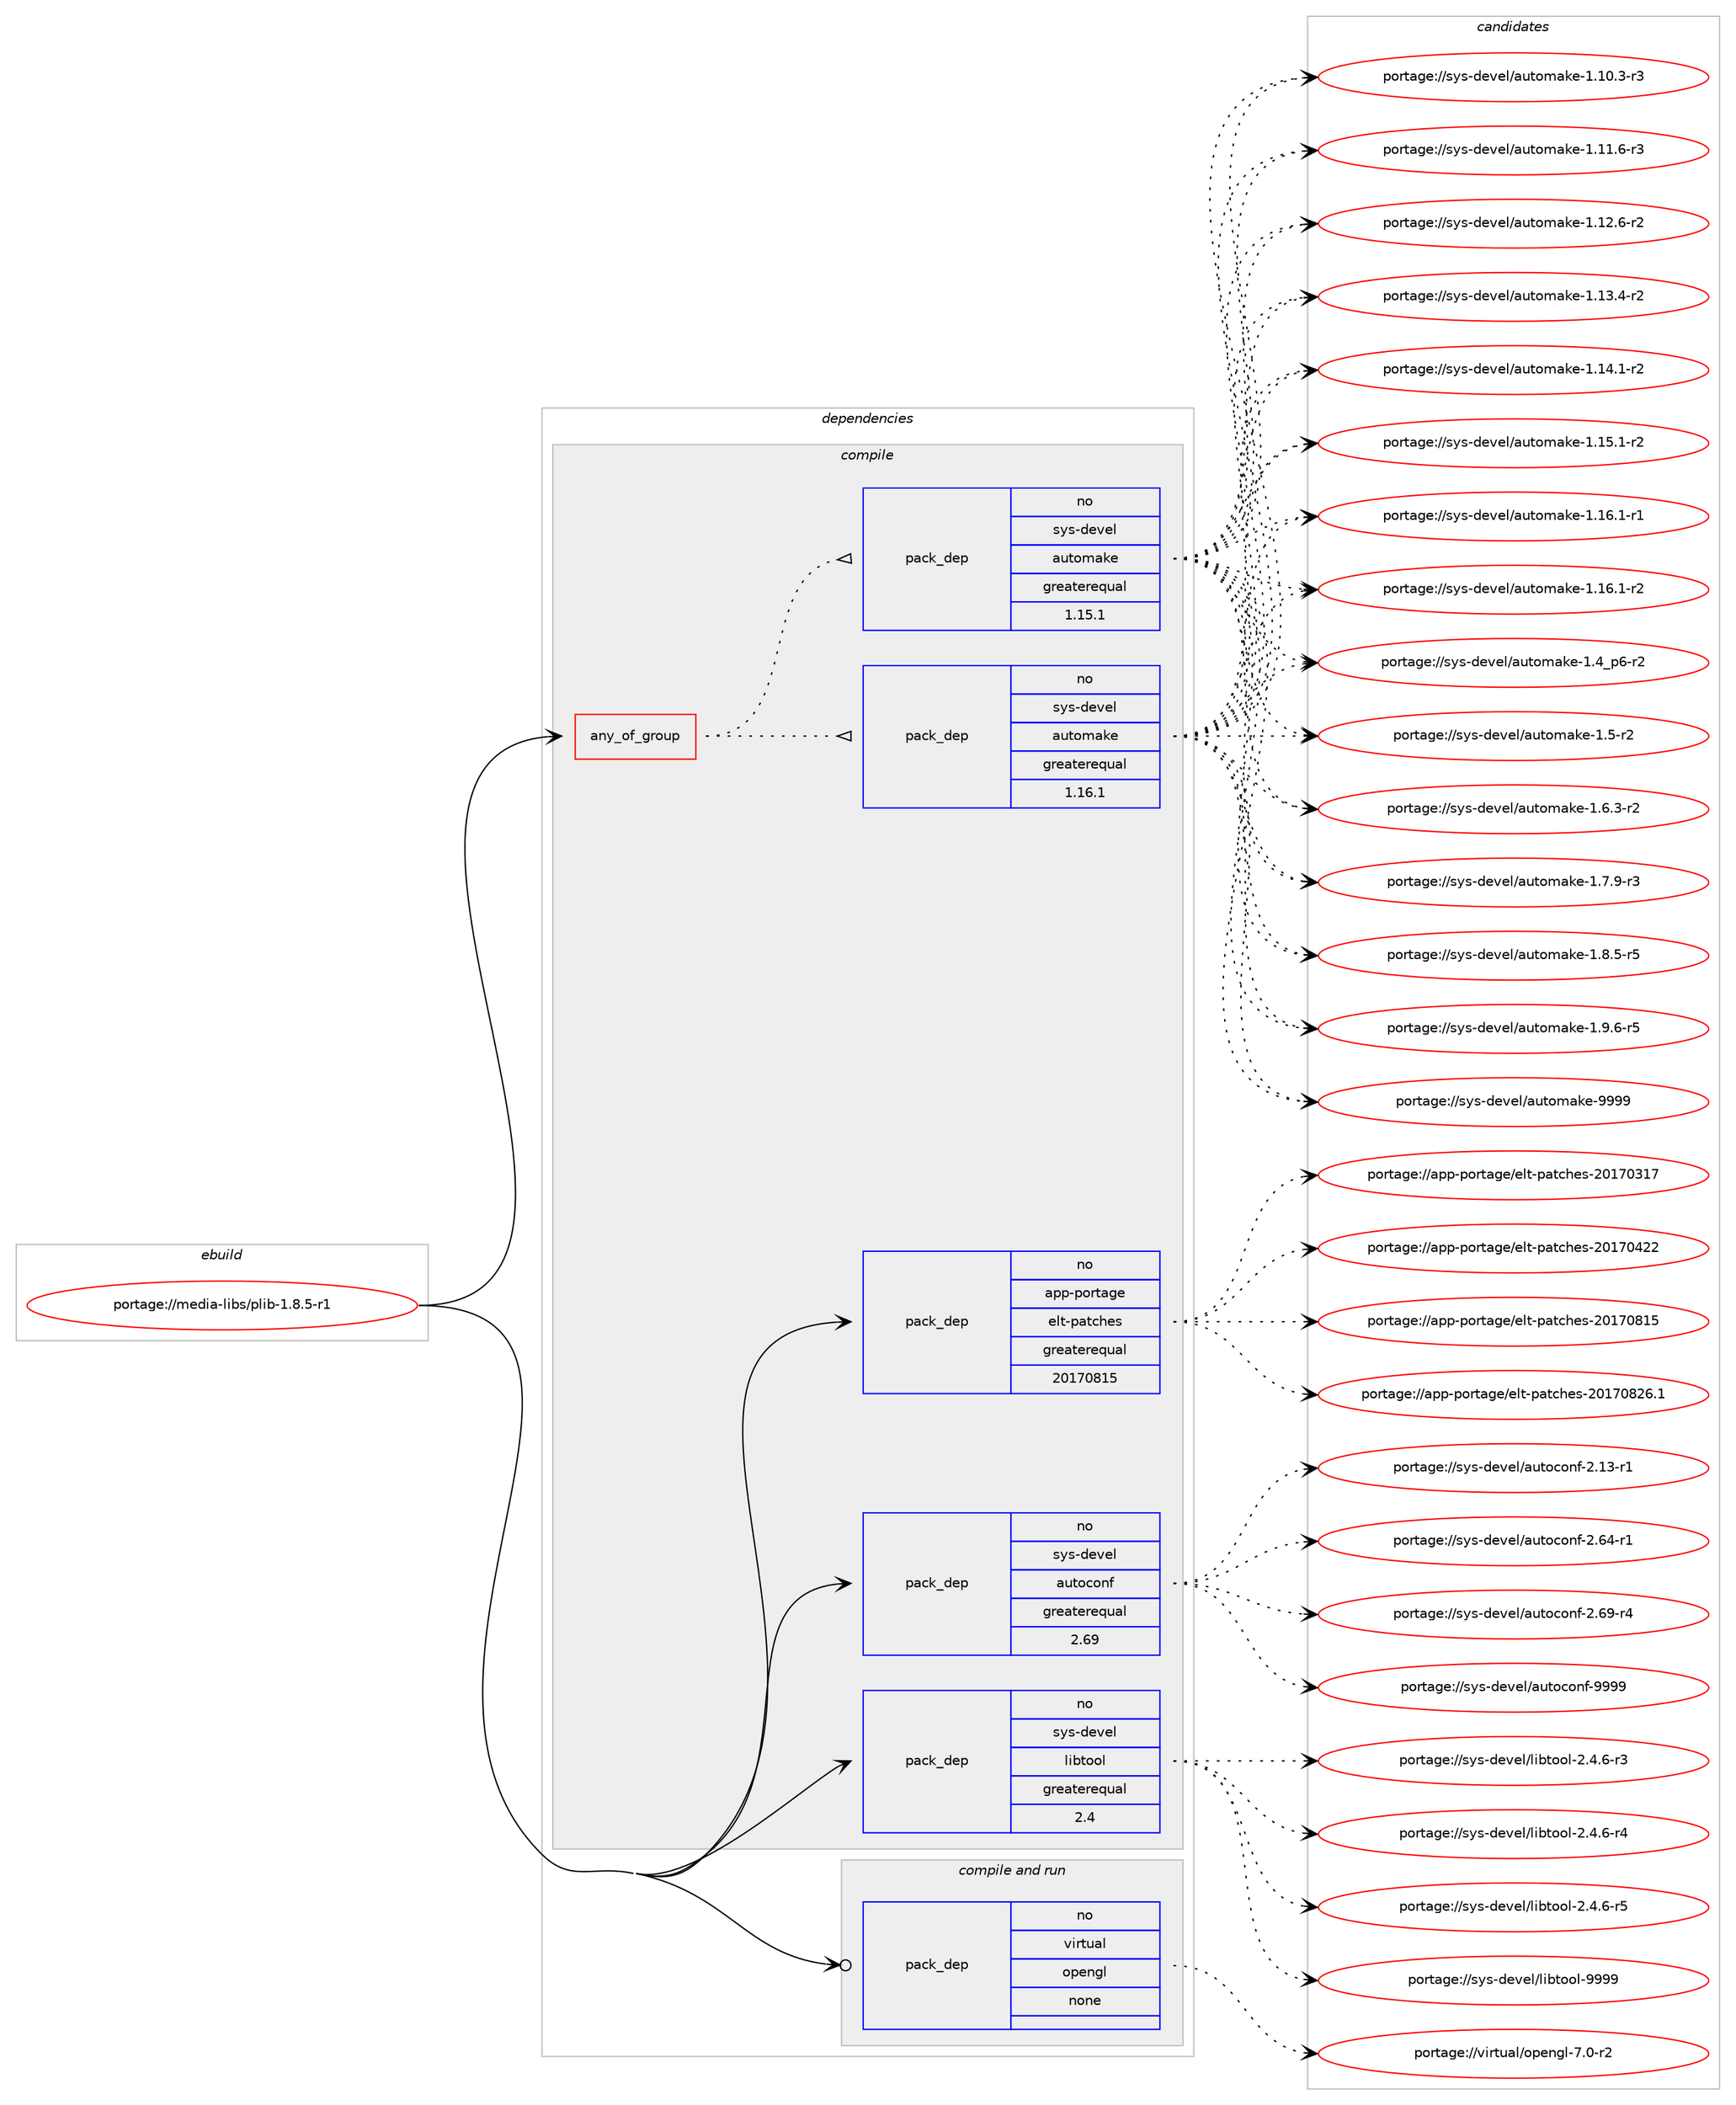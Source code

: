 digraph prolog {

# *************
# Graph options
# *************

newrank=true;
concentrate=true;
compound=true;
graph [rankdir=LR,fontname=Helvetica,fontsize=10,ranksep=1.5];#, ranksep=2.5, nodesep=0.2];
edge  [arrowhead=vee];
node  [fontname=Helvetica,fontsize=10];

# **********
# The ebuild
# **********

subgraph cluster_leftcol {
color=gray;
rank=same;
label=<<i>ebuild</i>>;
id [label="portage://media-libs/plib-1.8.5-r1", color=red, width=4, href="../media-libs/plib-1.8.5-r1.svg"];
}

# ****************
# The dependencies
# ****************

subgraph cluster_midcol {
color=gray;
label=<<i>dependencies</i>>;
subgraph cluster_compile {
fillcolor="#eeeeee";
style=filled;
label=<<i>compile</i>>;
subgraph any5180 {
dependency324009 [label=<<TABLE BORDER="0" CELLBORDER="1" CELLSPACING="0" CELLPADDING="4"><TR><TD CELLPADDING="10">any_of_group</TD></TR></TABLE>>, shape=none, color=red];subgraph pack237682 {
dependency324010 [label=<<TABLE BORDER="0" CELLBORDER="1" CELLSPACING="0" CELLPADDING="4" WIDTH="220"><TR><TD ROWSPAN="6" CELLPADDING="30">pack_dep</TD></TR><TR><TD WIDTH="110">no</TD></TR><TR><TD>sys-devel</TD></TR><TR><TD>automake</TD></TR><TR><TD>greaterequal</TD></TR><TR><TD>1.16.1</TD></TR></TABLE>>, shape=none, color=blue];
}
dependency324009:e -> dependency324010:w [weight=20,style="dotted",arrowhead="oinv"];
subgraph pack237683 {
dependency324011 [label=<<TABLE BORDER="0" CELLBORDER="1" CELLSPACING="0" CELLPADDING="4" WIDTH="220"><TR><TD ROWSPAN="6" CELLPADDING="30">pack_dep</TD></TR><TR><TD WIDTH="110">no</TD></TR><TR><TD>sys-devel</TD></TR><TR><TD>automake</TD></TR><TR><TD>greaterequal</TD></TR><TR><TD>1.15.1</TD></TR></TABLE>>, shape=none, color=blue];
}
dependency324009:e -> dependency324011:w [weight=20,style="dotted",arrowhead="oinv"];
}
id:e -> dependency324009:w [weight=20,style="solid",arrowhead="vee"];
subgraph pack237684 {
dependency324012 [label=<<TABLE BORDER="0" CELLBORDER="1" CELLSPACING="0" CELLPADDING="4" WIDTH="220"><TR><TD ROWSPAN="6" CELLPADDING="30">pack_dep</TD></TR><TR><TD WIDTH="110">no</TD></TR><TR><TD>app-portage</TD></TR><TR><TD>elt-patches</TD></TR><TR><TD>greaterequal</TD></TR><TR><TD>20170815</TD></TR></TABLE>>, shape=none, color=blue];
}
id:e -> dependency324012:w [weight=20,style="solid",arrowhead="vee"];
subgraph pack237685 {
dependency324013 [label=<<TABLE BORDER="0" CELLBORDER="1" CELLSPACING="0" CELLPADDING="4" WIDTH="220"><TR><TD ROWSPAN="6" CELLPADDING="30">pack_dep</TD></TR><TR><TD WIDTH="110">no</TD></TR><TR><TD>sys-devel</TD></TR><TR><TD>autoconf</TD></TR><TR><TD>greaterequal</TD></TR><TR><TD>2.69</TD></TR></TABLE>>, shape=none, color=blue];
}
id:e -> dependency324013:w [weight=20,style="solid",arrowhead="vee"];
subgraph pack237686 {
dependency324014 [label=<<TABLE BORDER="0" CELLBORDER="1" CELLSPACING="0" CELLPADDING="4" WIDTH="220"><TR><TD ROWSPAN="6" CELLPADDING="30">pack_dep</TD></TR><TR><TD WIDTH="110">no</TD></TR><TR><TD>sys-devel</TD></TR><TR><TD>libtool</TD></TR><TR><TD>greaterequal</TD></TR><TR><TD>2.4</TD></TR></TABLE>>, shape=none, color=blue];
}
id:e -> dependency324014:w [weight=20,style="solid",arrowhead="vee"];
}
subgraph cluster_compileandrun {
fillcolor="#eeeeee";
style=filled;
label=<<i>compile and run</i>>;
subgraph pack237687 {
dependency324015 [label=<<TABLE BORDER="0" CELLBORDER="1" CELLSPACING="0" CELLPADDING="4" WIDTH="220"><TR><TD ROWSPAN="6" CELLPADDING="30">pack_dep</TD></TR><TR><TD WIDTH="110">no</TD></TR><TR><TD>virtual</TD></TR><TR><TD>opengl</TD></TR><TR><TD>none</TD></TR><TR><TD></TD></TR></TABLE>>, shape=none, color=blue];
}
id:e -> dependency324015:w [weight=20,style="solid",arrowhead="odotvee"];
}
subgraph cluster_run {
fillcolor="#eeeeee";
style=filled;
label=<<i>run</i>>;
}
}

# **************
# The candidates
# **************

subgraph cluster_choices {
rank=same;
color=gray;
label=<<i>candidates</i>>;

subgraph choice237682 {
color=black;
nodesep=1;
choiceportage11512111545100101118101108479711711611110997107101454946494846514511451 [label="portage://sys-devel/automake-1.10.3-r3", color=red, width=4,href="../sys-devel/automake-1.10.3-r3.svg"];
choiceportage11512111545100101118101108479711711611110997107101454946494946544511451 [label="portage://sys-devel/automake-1.11.6-r3", color=red, width=4,href="../sys-devel/automake-1.11.6-r3.svg"];
choiceportage11512111545100101118101108479711711611110997107101454946495046544511450 [label="portage://sys-devel/automake-1.12.6-r2", color=red, width=4,href="../sys-devel/automake-1.12.6-r2.svg"];
choiceportage11512111545100101118101108479711711611110997107101454946495146524511450 [label="portage://sys-devel/automake-1.13.4-r2", color=red, width=4,href="../sys-devel/automake-1.13.4-r2.svg"];
choiceportage11512111545100101118101108479711711611110997107101454946495246494511450 [label="portage://sys-devel/automake-1.14.1-r2", color=red, width=4,href="../sys-devel/automake-1.14.1-r2.svg"];
choiceportage11512111545100101118101108479711711611110997107101454946495346494511450 [label="portage://sys-devel/automake-1.15.1-r2", color=red, width=4,href="../sys-devel/automake-1.15.1-r2.svg"];
choiceportage11512111545100101118101108479711711611110997107101454946495446494511449 [label="portage://sys-devel/automake-1.16.1-r1", color=red, width=4,href="../sys-devel/automake-1.16.1-r1.svg"];
choiceportage11512111545100101118101108479711711611110997107101454946495446494511450 [label="portage://sys-devel/automake-1.16.1-r2", color=red, width=4,href="../sys-devel/automake-1.16.1-r2.svg"];
choiceportage115121115451001011181011084797117116111109971071014549465295112544511450 [label="portage://sys-devel/automake-1.4_p6-r2", color=red, width=4,href="../sys-devel/automake-1.4_p6-r2.svg"];
choiceportage11512111545100101118101108479711711611110997107101454946534511450 [label="portage://sys-devel/automake-1.5-r2", color=red, width=4,href="../sys-devel/automake-1.5-r2.svg"];
choiceportage115121115451001011181011084797117116111109971071014549465446514511450 [label="portage://sys-devel/automake-1.6.3-r2", color=red, width=4,href="../sys-devel/automake-1.6.3-r2.svg"];
choiceportage115121115451001011181011084797117116111109971071014549465546574511451 [label="portage://sys-devel/automake-1.7.9-r3", color=red, width=4,href="../sys-devel/automake-1.7.9-r3.svg"];
choiceportage115121115451001011181011084797117116111109971071014549465646534511453 [label="portage://sys-devel/automake-1.8.5-r5", color=red, width=4,href="../sys-devel/automake-1.8.5-r5.svg"];
choiceportage115121115451001011181011084797117116111109971071014549465746544511453 [label="portage://sys-devel/automake-1.9.6-r5", color=red, width=4,href="../sys-devel/automake-1.9.6-r5.svg"];
choiceportage115121115451001011181011084797117116111109971071014557575757 [label="portage://sys-devel/automake-9999", color=red, width=4,href="../sys-devel/automake-9999.svg"];
dependency324010:e -> choiceportage11512111545100101118101108479711711611110997107101454946494846514511451:w [style=dotted,weight="100"];
dependency324010:e -> choiceportage11512111545100101118101108479711711611110997107101454946494946544511451:w [style=dotted,weight="100"];
dependency324010:e -> choiceportage11512111545100101118101108479711711611110997107101454946495046544511450:w [style=dotted,weight="100"];
dependency324010:e -> choiceportage11512111545100101118101108479711711611110997107101454946495146524511450:w [style=dotted,weight="100"];
dependency324010:e -> choiceportage11512111545100101118101108479711711611110997107101454946495246494511450:w [style=dotted,weight="100"];
dependency324010:e -> choiceportage11512111545100101118101108479711711611110997107101454946495346494511450:w [style=dotted,weight="100"];
dependency324010:e -> choiceportage11512111545100101118101108479711711611110997107101454946495446494511449:w [style=dotted,weight="100"];
dependency324010:e -> choiceportage11512111545100101118101108479711711611110997107101454946495446494511450:w [style=dotted,weight="100"];
dependency324010:e -> choiceportage115121115451001011181011084797117116111109971071014549465295112544511450:w [style=dotted,weight="100"];
dependency324010:e -> choiceportage11512111545100101118101108479711711611110997107101454946534511450:w [style=dotted,weight="100"];
dependency324010:e -> choiceportage115121115451001011181011084797117116111109971071014549465446514511450:w [style=dotted,weight="100"];
dependency324010:e -> choiceportage115121115451001011181011084797117116111109971071014549465546574511451:w [style=dotted,weight="100"];
dependency324010:e -> choiceportage115121115451001011181011084797117116111109971071014549465646534511453:w [style=dotted,weight="100"];
dependency324010:e -> choiceportage115121115451001011181011084797117116111109971071014549465746544511453:w [style=dotted,weight="100"];
dependency324010:e -> choiceportage115121115451001011181011084797117116111109971071014557575757:w [style=dotted,weight="100"];
}
subgraph choice237683 {
color=black;
nodesep=1;
choiceportage11512111545100101118101108479711711611110997107101454946494846514511451 [label="portage://sys-devel/automake-1.10.3-r3", color=red, width=4,href="../sys-devel/automake-1.10.3-r3.svg"];
choiceportage11512111545100101118101108479711711611110997107101454946494946544511451 [label="portage://sys-devel/automake-1.11.6-r3", color=red, width=4,href="../sys-devel/automake-1.11.6-r3.svg"];
choiceportage11512111545100101118101108479711711611110997107101454946495046544511450 [label="portage://sys-devel/automake-1.12.6-r2", color=red, width=4,href="../sys-devel/automake-1.12.6-r2.svg"];
choiceportage11512111545100101118101108479711711611110997107101454946495146524511450 [label="portage://sys-devel/automake-1.13.4-r2", color=red, width=4,href="../sys-devel/automake-1.13.4-r2.svg"];
choiceportage11512111545100101118101108479711711611110997107101454946495246494511450 [label="portage://sys-devel/automake-1.14.1-r2", color=red, width=4,href="../sys-devel/automake-1.14.1-r2.svg"];
choiceportage11512111545100101118101108479711711611110997107101454946495346494511450 [label="portage://sys-devel/automake-1.15.1-r2", color=red, width=4,href="../sys-devel/automake-1.15.1-r2.svg"];
choiceportage11512111545100101118101108479711711611110997107101454946495446494511449 [label="portage://sys-devel/automake-1.16.1-r1", color=red, width=4,href="../sys-devel/automake-1.16.1-r1.svg"];
choiceportage11512111545100101118101108479711711611110997107101454946495446494511450 [label="portage://sys-devel/automake-1.16.1-r2", color=red, width=4,href="../sys-devel/automake-1.16.1-r2.svg"];
choiceportage115121115451001011181011084797117116111109971071014549465295112544511450 [label="portage://sys-devel/automake-1.4_p6-r2", color=red, width=4,href="../sys-devel/automake-1.4_p6-r2.svg"];
choiceportage11512111545100101118101108479711711611110997107101454946534511450 [label="portage://sys-devel/automake-1.5-r2", color=red, width=4,href="../sys-devel/automake-1.5-r2.svg"];
choiceportage115121115451001011181011084797117116111109971071014549465446514511450 [label="portage://sys-devel/automake-1.6.3-r2", color=red, width=4,href="../sys-devel/automake-1.6.3-r2.svg"];
choiceportage115121115451001011181011084797117116111109971071014549465546574511451 [label="portage://sys-devel/automake-1.7.9-r3", color=red, width=4,href="../sys-devel/automake-1.7.9-r3.svg"];
choiceportage115121115451001011181011084797117116111109971071014549465646534511453 [label="portage://sys-devel/automake-1.8.5-r5", color=red, width=4,href="../sys-devel/automake-1.8.5-r5.svg"];
choiceportage115121115451001011181011084797117116111109971071014549465746544511453 [label="portage://sys-devel/automake-1.9.6-r5", color=red, width=4,href="../sys-devel/automake-1.9.6-r5.svg"];
choiceportage115121115451001011181011084797117116111109971071014557575757 [label="portage://sys-devel/automake-9999", color=red, width=4,href="../sys-devel/automake-9999.svg"];
dependency324011:e -> choiceportage11512111545100101118101108479711711611110997107101454946494846514511451:w [style=dotted,weight="100"];
dependency324011:e -> choiceportage11512111545100101118101108479711711611110997107101454946494946544511451:w [style=dotted,weight="100"];
dependency324011:e -> choiceportage11512111545100101118101108479711711611110997107101454946495046544511450:w [style=dotted,weight="100"];
dependency324011:e -> choiceportage11512111545100101118101108479711711611110997107101454946495146524511450:w [style=dotted,weight="100"];
dependency324011:e -> choiceportage11512111545100101118101108479711711611110997107101454946495246494511450:w [style=dotted,weight="100"];
dependency324011:e -> choiceportage11512111545100101118101108479711711611110997107101454946495346494511450:w [style=dotted,weight="100"];
dependency324011:e -> choiceportage11512111545100101118101108479711711611110997107101454946495446494511449:w [style=dotted,weight="100"];
dependency324011:e -> choiceportage11512111545100101118101108479711711611110997107101454946495446494511450:w [style=dotted,weight="100"];
dependency324011:e -> choiceportage115121115451001011181011084797117116111109971071014549465295112544511450:w [style=dotted,weight="100"];
dependency324011:e -> choiceportage11512111545100101118101108479711711611110997107101454946534511450:w [style=dotted,weight="100"];
dependency324011:e -> choiceportage115121115451001011181011084797117116111109971071014549465446514511450:w [style=dotted,weight="100"];
dependency324011:e -> choiceportage115121115451001011181011084797117116111109971071014549465546574511451:w [style=dotted,weight="100"];
dependency324011:e -> choiceportage115121115451001011181011084797117116111109971071014549465646534511453:w [style=dotted,weight="100"];
dependency324011:e -> choiceportage115121115451001011181011084797117116111109971071014549465746544511453:w [style=dotted,weight="100"];
dependency324011:e -> choiceportage115121115451001011181011084797117116111109971071014557575757:w [style=dotted,weight="100"];
}
subgraph choice237684 {
color=black;
nodesep=1;
choiceportage97112112451121111141169710310147101108116451129711699104101115455048495548514955 [label="portage://app-portage/elt-patches-20170317", color=red, width=4,href="../app-portage/elt-patches-20170317.svg"];
choiceportage97112112451121111141169710310147101108116451129711699104101115455048495548525050 [label="portage://app-portage/elt-patches-20170422", color=red, width=4,href="../app-portage/elt-patches-20170422.svg"];
choiceportage97112112451121111141169710310147101108116451129711699104101115455048495548564953 [label="portage://app-portage/elt-patches-20170815", color=red, width=4,href="../app-portage/elt-patches-20170815.svg"];
choiceportage971121124511211111411697103101471011081164511297116991041011154550484955485650544649 [label="portage://app-portage/elt-patches-20170826.1", color=red, width=4,href="../app-portage/elt-patches-20170826.1.svg"];
dependency324012:e -> choiceportage97112112451121111141169710310147101108116451129711699104101115455048495548514955:w [style=dotted,weight="100"];
dependency324012:e -> choiceportage97112112451121111141169710310147101108116451129711699104101115455048495548525050:w [style=dotted,weight="100"];
dependency324012:e -> choiceportage97112112451121111141169710310147101108116451129711699104101115455048495548564953:w [style=dotted,weight="100"];
dependency324012:e -> choiceportage971121124511211111411697103101471011081164511297116991041011154550484955485650544649:w [style=dotted,weight="100"];
}
subgraph choice237685 {
color=black;
nodesep=1;
choiceportage1151211154510010111810110847971171161119911111010245504649514511449 [label="portage://sys-devel/autoconf-2.13-r1", color=red, width=4,href="../sys-devel/autoconf-2.13-r1.svg"];
choiceportage1151211154510010111810110847971171161119911111010245504654524511449 [label="portage://sys-devel/autoconf-2.64-r1", color=red, width=4,href="../sys-devel/autoconf-2.64-r1.svg"];
choiceportage1151211154510010111810110847971171161119911111010245504654574511452 [label="portage://sys-devel/autoconf-2.69-r4", color=red, width=4,href="../sys-devel/autoconf-2.69-r4.svg"];
choiceportage115121115451001011181011084797117116111991111101024557575757 [label="portage://sys-devel/autoconf-9999", color=red, width=4,href="../sys-devel/autoconf-9999.svg"];
dependency324013:e -> choiceportage1151211154510010111810110847971171161119911111010245504649514511449:w [style=dotted,weight="100"];
dependency324013:e -> choiceportage1151211154510010111810110847971171161119911111010245504654524511449:w [style=dotted,weight="100"];
dependency324013:e -> choiceportage1151211154510010111810110847971171161119911111010245504654574511452:w [style=dotted,weight="100"];
dependency324013:e -> choiceportage115121115451001011181011084797117116111991111101024557575757:w [style=dotted,weight="100"];
}
subgraph choice237686 {
color=black;
nodesep=1;
choiceportage1151211154510010111810110847108105981161111111084550465246544511451 [label="portage://sys-devel/libtool-2.4.6-r3", color=red, width=4,href="../sys-devel/libtool-2.4.6-r3.svg"];
choiceportage1151211154510010111810110847108105981161111111084550465246544511452 [label="portage://sys-devel/libtool-2.4.6-r4", color=red, width=4,href="../sys-devel/libtool-2.4.6-r4.svg"];
choiceportage1151211154510010111810110847108105981161111111084550465246544511453 [label="portage://sys-devel/libtool-2.4.6-r5", color=red, width=4,href="../sys-devel/libtool-2.4.6-r5.svg"];
choiceportage1151211154510010111810110847108105981161111111084557575757 [label="portage://sys-devel/libtool-9999", color=red, width=4,href="../sys-devel/libtool-9999.svg"];
dependency324014:e -> choiceportage1151211154510010111810110847108105981161111111084550465246544511451:w [style=dotted,weight="100"];
dependency324014:e -> choiceportage1151211154510010111810110847108105981161111111084550465246544511452:w [style=dotted,weight="100"];
dependency324014:e -> choiceportage1151211154510010111810110847108105981161111111084550465246544511453:w [style=dotted,weight="100"];
dependency324014:e -> choiceportage1151211154510010111810110847108105981161111111084557575757:w [style=dotted,weight="100"];
}
subgraph choice237687 {
color=black;
nodesep=1;
choiceportage1181051141161179710847111112101110103108455546484511450 [label="portage://virtual/opengl-7.0-r2", color=red, width=4,href="../virtual/opengl-7.0-r2.svg"];
dependency324015:e -> choiceportage1181051141161179710847111112101110103108455546484511450:w [style=dotted,weight="100"];
}
}

}

